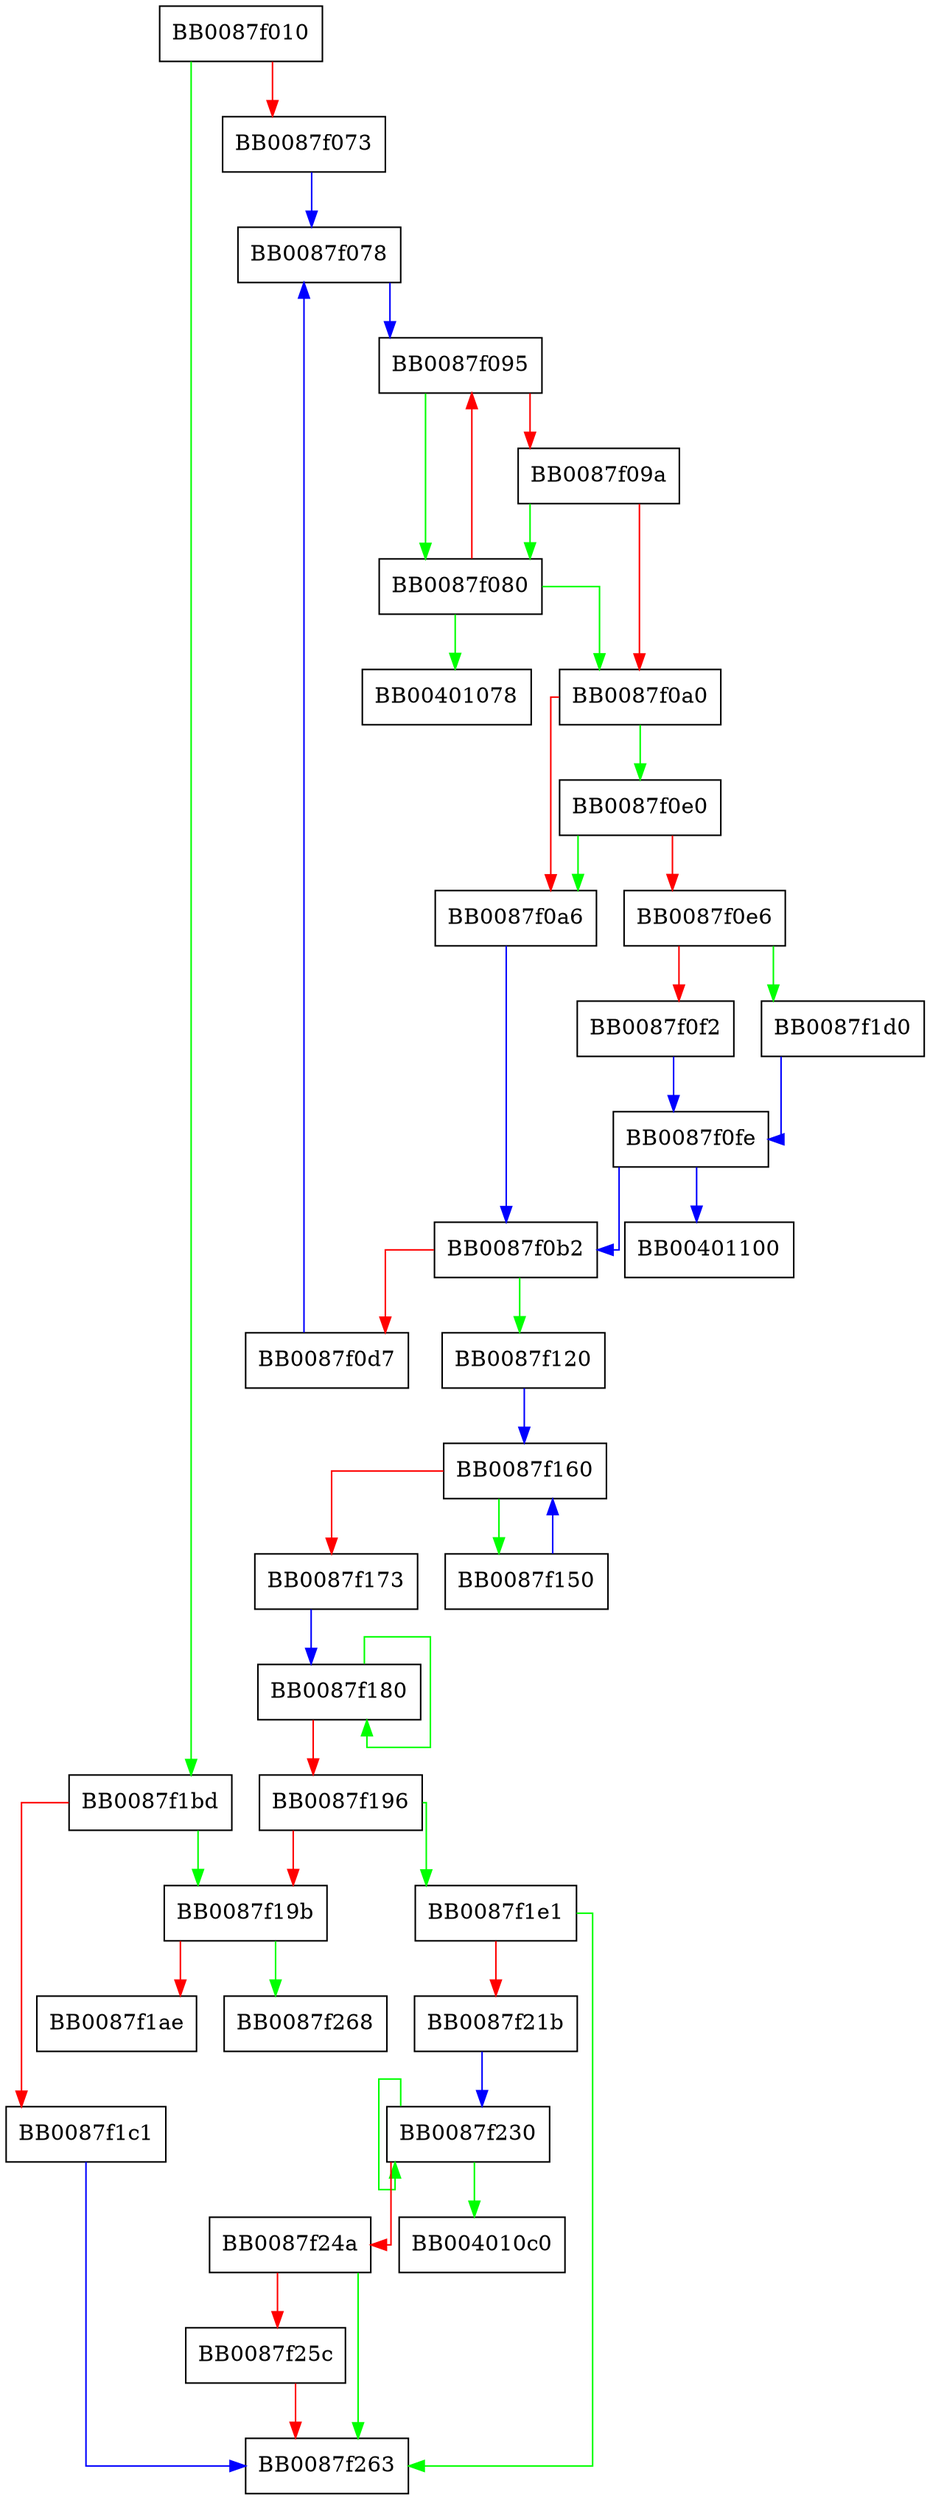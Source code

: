 digraph __libc_message {
  node [shape="box"];
  graph [splines=ortho];
  BB0087f010 -> BB0087f1bd [color="green"];
  BB0087f010 -> BB0087f073 [color="red"];
  BB0087f073 -> BB0087f078 [color="blue"];
  BB0087f078 -> BB0087f095 [color="blue"];
  BB0087f080 -> BB00401078 [color="green"];
  BB0087f080 -> BB0087f0a0 [color="green"];
  BB0087f080 -> BB0087f095 [color="red"];
  BB0087f095 -> BB0087f080 [color="green"];
  BB0087f095 -> BB0087f09a [color="red"];
  BB0087f09a -> BB0087f080 [color="green"];
  BB0087f09a -> BB0087f0a0 [color="red"];
  BB0087f0a0 -> BB0087f0e0 [color="green"];
  BB0087f0a0 -> BB0087f0a6 [color="red"];
  BB0087f0a6 -> BB0087f0b2 [color="blue"];
  BB0087f0b2 -> BB0087f120 [color="green"];
  BB0087f0b2 -> BB0087f0d7 [color="red"];
  BB0087f0d7 -> BB0087f078 [color="blue"];
  BB0087f0e0 -> BB0087f0a6 [color="green"];
  BB0087f0e0 -> BB0087f0e6 [color="red"];
  BB0087f0e6 -> BB0087f1d0 [color="green"];
  BB0087f0e6 -> BB0087f0f2 [color="red"];
  BB0087f0f2 -> BB0087f0fe [color="blue"];
  BB0087f0fe -> BB00401100 [color="blue"];
  BB0087f0fe -> BB0087f0b2 [color="blue"];
  BB0087f120 -> BB0087f160 [color="blue"];
  BB0087f150 -> BB0087f160 [color="blue"];
  BB0087f160 -> BB0087f150 [color="green"];
  BB0087f160 -> BB0087f173 [color="red"];
  BB0087f173 -> BB0087f180 [color="blue"];
  BB0087f180 -> BB0087f180 [color="green"];
  BB0087f180 -> BB0087f196 [color="red"];
  BB0087f196 -> BB0087f1e1 [color="green"];
  BB0087f196 -> BB0087f19b [color="red"];
  BB0087f19b -> BB0087f268 [color="green"];
  BB0087f19b -> BB0087f1ae [color="red"];
  BB0087f1bd -> BB0087f19b [color="green"];
  BB0087f1bd -> BB0087f1c1 [color="red"];
  BB0087f1c1 -> BB0087f263 [color="blue"];
  BB0087f1d0 -> BB0087f0fe [color="blue"];
  BB0087f1e1 -> BB0087f263 [color="green"];
  BB0087f1e1 -> BB0087f21b [color="red"];
  BB0087f21b -> BB0087f230 [color="blue"];
  BB0087f230 -> BB004010c0 [color="green"];
  BB0087f230 -> BB0087f230 [color="green"];
  BB0087f230 -> BB0087f24a [color="red"];
  BB0087f24a -> BB0087f263 [color="green"];
  BB0087f24a -> BB0087f25c [color="red"];
  BB0087f25c -> BB0087f263 [color="red"];
}